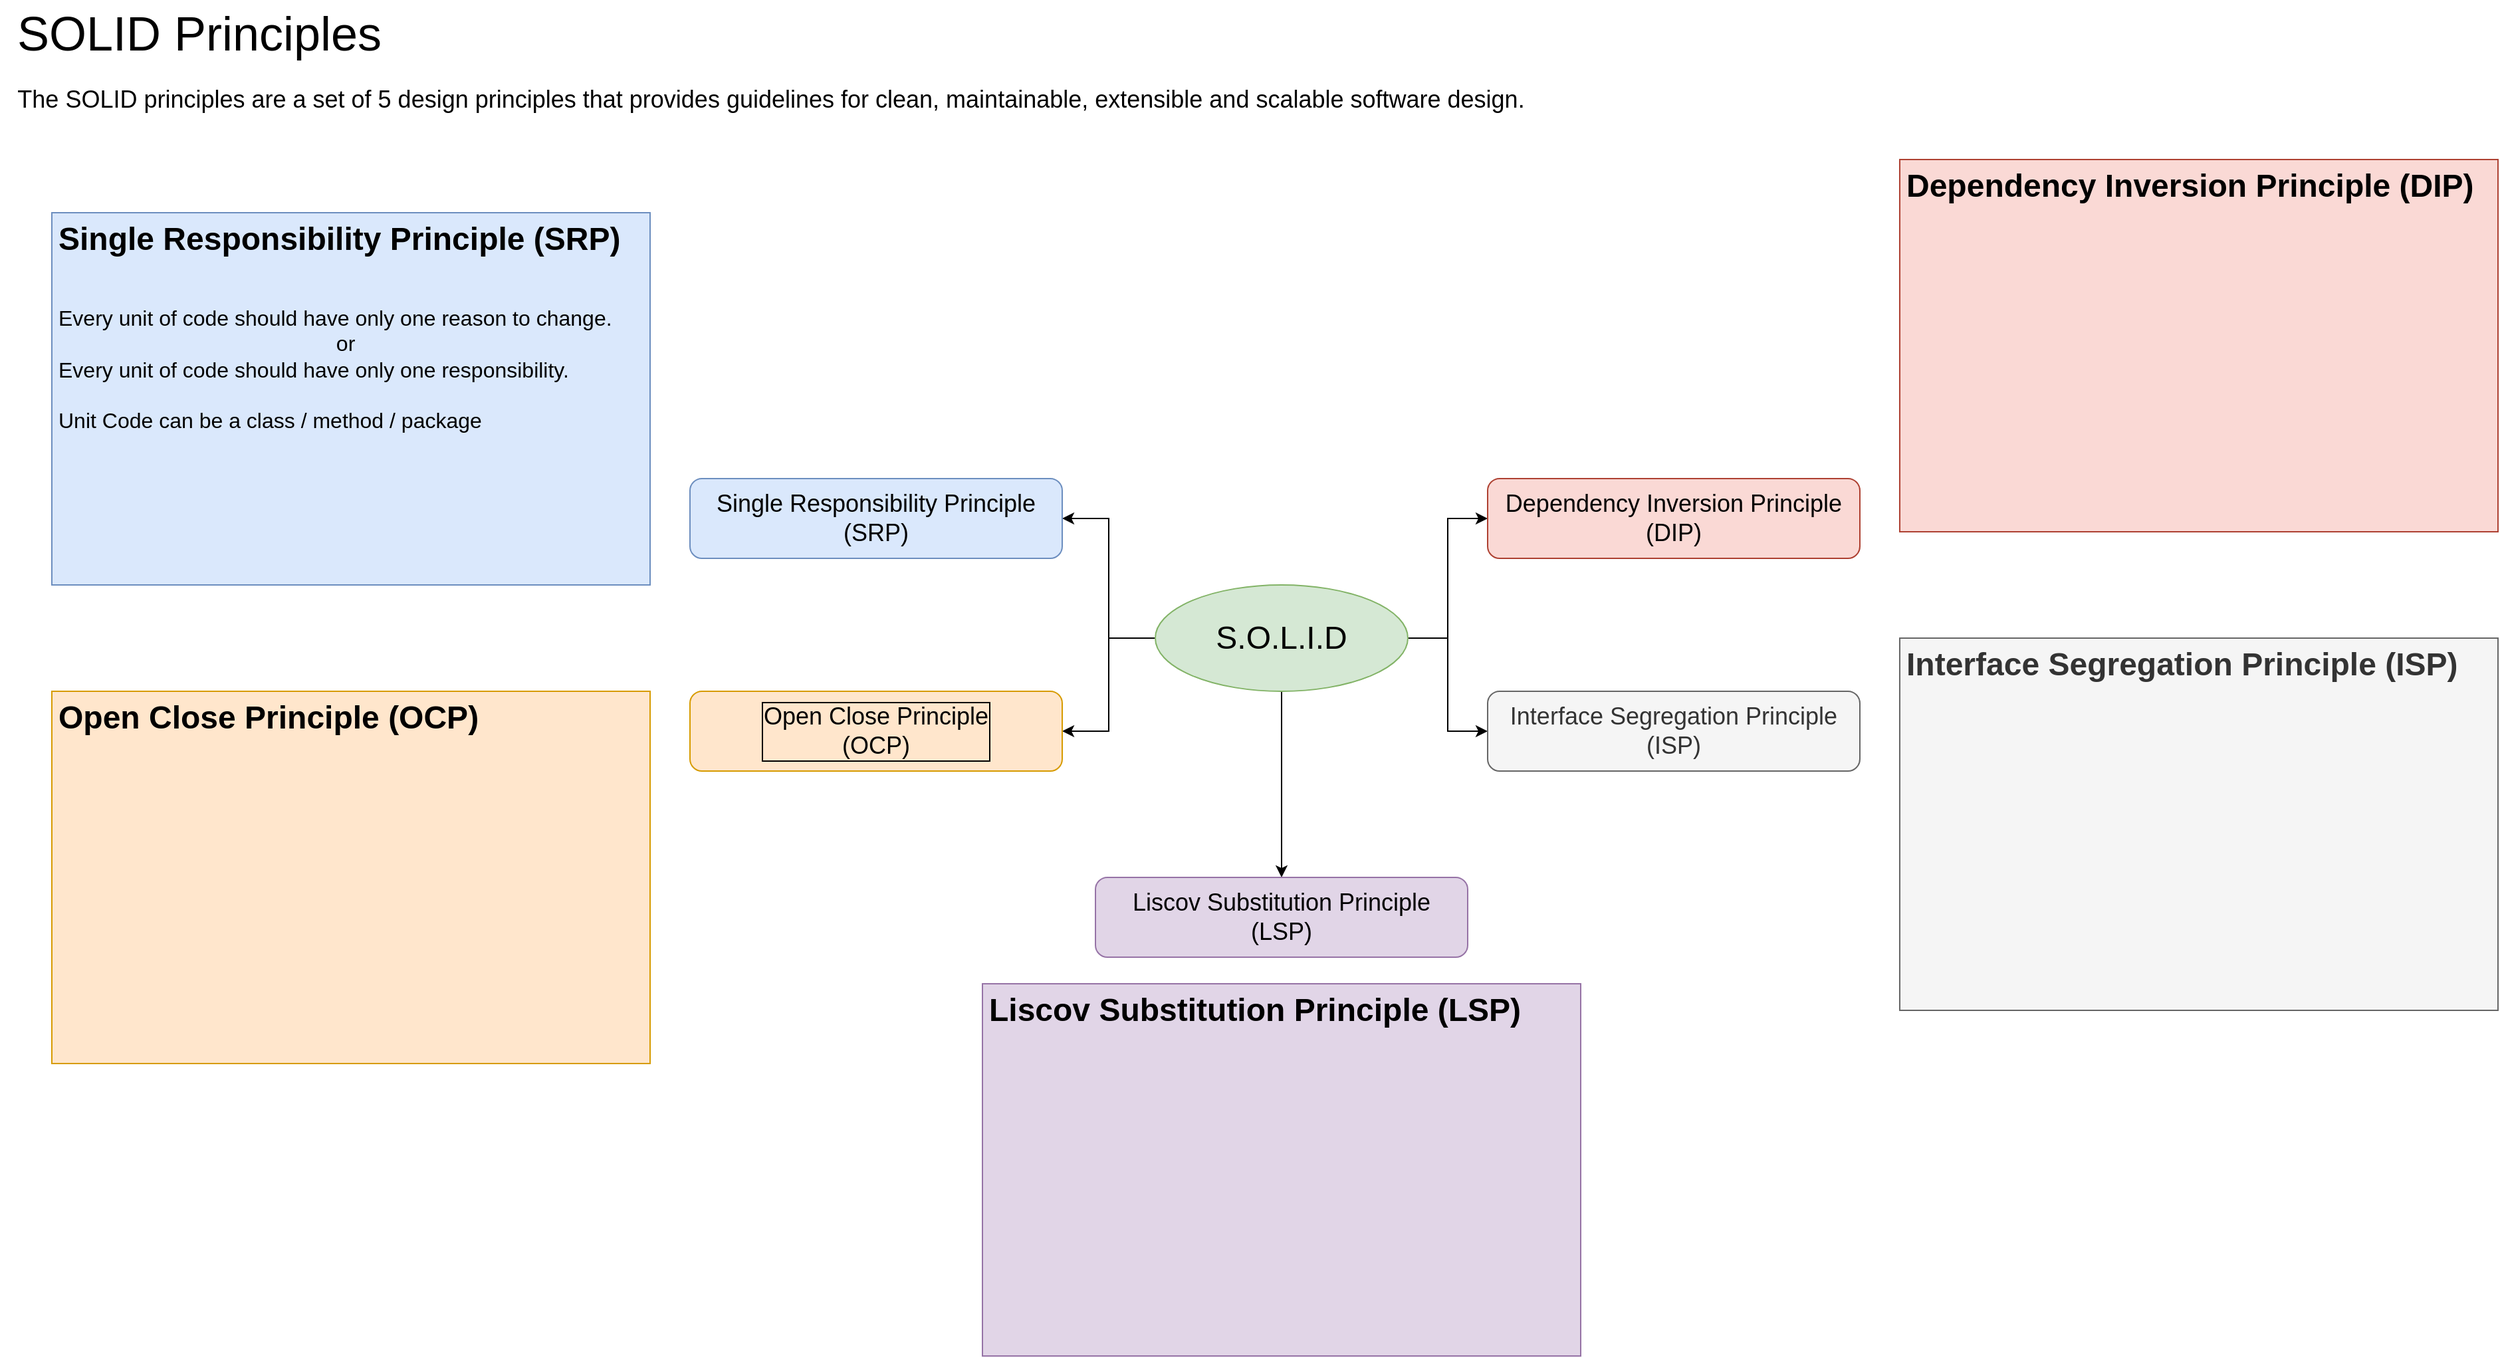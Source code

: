 <mxfile>
    <diagram name="Page-1" id="U-gWTcchUs-p3g92YH2O">
        <mxGraphModel dx="1777" dy="913" grid="1" gridSize="10" guides="1" tooltips="1" connect="1" arrows="1" fold="1" page="1" pageScale="1" pageWidth="2000" pageHeight="3000" math="0" shadow="0">
            <root>
                <mxCell id="0"/>
                <mxCell id="1" parent="0"/>
                <mxCell id="DwHcUVJojfOaEQiR3cPv-1" value="&lt;font style=&quot;font-size: 36px;&quot;&gt;SOLID Principles&lt;/font&gt;" style="text;strokeColor=none;align=center;fillColor=none;html=1;verticalAlign=middle;whiteSpace=wrap;rounded=0;" parent="1" vertex="1">
                    <mxGeometry x="40" y="40" width="300" height="50" as="geometry"/>
                </mxCell>
                <mxCell id="DwHcUVJojfOaEQiR3cPv-8" style="edgeStyle=orthogonalEdgeStyle;rounded=0;orthogonalLoop=1;jettySize=auto;html=1;entryX=1;entryY=0.5;entryDx=0;entryDy=0;" parent="1" source="DwHcUVJojfOaEQiR3cPv-2" target="DwHcUVJojfOaEQiR3cPv-3" edge="1">
                    <mxGeometry relative="1" as="geometry"/>
                </mxCell>
                <mxCell id="DwHcUVJojfOaEQiR3cPv-9" style="edgeStyle=orthogonalEdgeStyle;rounded=0;orthogonalLoop=1;jettySize=auto;html=1;entryX=1;entryY=0.5;entryDx=0;entryDy=0;" parent="1" source="DwHcUVJojfOaEQiR3cPv-2" target="DwHcUVJojfOaEQiR3cPv-4" edge="1">
                    <mxGeometry relative="1" as="geometry"/>
                </mxCell>
                <mxCell id="DwHcUVJojfOaEQiR3cPv-11" style="edgeStyle=orthogonalEdgeStyle;rounded=0;orthogonalLoop=1;jettySize=auto;html=1;" parent="1" source="DwHcUVJojfOaEQiR3cPv-2" target="DwHcUVJojfOaEQiR3cPv-5" edge="1">
                    <mxGeometry relative="1" as="geometry"/>
                </mxCell>
                <mxCell id="DwHcUVJojfOaEQiR3cPv-12" style="edgeStyle=orthogonalEdgeStyle;rounded=0;orthogonalLoop=1;jettySize=auto;html=1;entryX=0;entryY=0.5;entryDx=0;entryDy=0;" parent="1" source="DwHcUVJojfOaEQiR3cPv-2" target="DwHcUVJojfOaEQiR3cPv-6" edge="1">
                    <mxGeometry relative="1" as="geometry"/>
                </mxCell>
                <mxCell id="DwHcUVJojfOaEQiR3cPv-13" style="edgeStyle=orthogonalEdgeStyle;rounded=0;orthogonalLoop=1;jettySize=auto;html=1;entryX=0;entryY=0.5;entryDx=0;entryDy=0;" parent="1" source="DwHcUVJojfOaEQiR3cPv-2" target="DwHcUVJojfOaEQiR3cPv-7" edge="1">
                    <mxGeometry relative="1" as="geometry"/>
                </mxCell>
                <mxCell id="DwHcUVJojfOaEQiR3cPv-2" value="&lt;font style=&quot;font-size: 24px;&quot;&gt;S.O.L.I.D&lt;/font&gt;" style="ellipse;whiteSpace=wrap;html=1;fillColor=#d5e8d4;strokeColor=#82b366;fontColor=#000000;" parent="1" vertex="1">
                    <mxGeometry x="909" y="480" width="190" height="80" as="geometry"/>
                </mxCell>
                <mxCell id="DwHcUVJojfOaEQiR3cPv-3" value="&lt;font style=&quot;font-size: 18px;&quot;&gt;Single Responsibility Principle&lt;br&gt;(SRP)&lt;/font&gt;" style="rounded=1;whiteSpace=wrap;html=1;fillColor=#dae8fc;strokeColor=#6c8ebf;fontColor=#000000;" parent="1" vertex="1">
                    <mxGeometry x="559" y="400" width="280" height="60" as="geometry"/>
                </mxCell>
                <mxCell id="DwHcUVJojfOaEQiR3cPv-4" value="&lt;span style=&quot;font-size: 18px;&quot;&gt;Open Close Principle&lt;br&gt;&lt;/span&gt;&lt;font style=&quot;font-size: 18px;&quot;&gt;(OCP)&lt;/font&gt;" style="rounded=1;whiteSpace=wrap;html=1;fillColor=#ffe6cc;strokeColor=#d79b00;fontColor=#000000;labelBorderColor=default;" parent="1" vertex="1">
                    <mxGeometry x="559" y="560" width="280" height="60" as="geometry"/>
                </mxCell>
                <mxCell id="DwHcUVJojfOaEQiR3cPv-5" value="&lt;span style=&quot;font-size: 18px;&quot;&gt;Liscov Substitution Principle&lt;br&gt;&lt;/span&gt;&lt;font style=&quot;font-size: 18px;&quot;&gt;(LSP)&lt;/font&gt;" style="rounded=1;whiteSpace=wrap;html=1;fillColor=#e1d5e7;strokeColor=#9673a6;fontColor=#000000;" parent="1" vertex="1">
                    <mxGeometry x="864" y="700" width="280" height="60" as="geometry"/>
                </mxCell>
                <mxCell id="DwHcUVJojfOaEQiR3cPv-6" value="&lt;span style=&quot;font-size: 18px;&quot;&gt;Interface Segregation Principle&lt;br&gt;&lt;/span&gt;&lt;font style=&quot;font-size: 18px;&quot;&gt;(ISP)&lt;/font&gt;" style="rounded=1;whiteSpace=wrap;html=1;fillColor=#f5f5f5;fontColor=#333333;strokeColor=#666666;" parent="1" vertex="1">
                    <mxGeometry x="1159" y="560" width="280" height="60" as="geometry"/>
                </mxCell>
                <mxCell id="DwHcUVJojfOaEQiR3cPv-7" value="&lt;span style=&quot;font-size: 18px;&quot;&gt;Dependency Inversion Principle&lt;br&gt;&lt;/span&gt;&lt;font style=&quot;font-size: 18px;&quot;&gt;(DIP)&lt;/font&gt;" style="rounded=1;whiteSpace=wrap;html=1;fillColor=#fad9d5;strokeColor=#ae4132;fontColor=#000000;" parent="1" vertex="1">
                    <mxGeometry x="1159" y="400" width="280" height="60" as="geometry"/>
                </mxCell>
                <mxCell id="DwHcUVJojfOaEQiR3cPv-14" value="&lt;h1&gt;Single Responsibility Principle (SRP)&lt;/h1&gt;&lt;div&gt;&lt;font style=&quot;font-size: 16px;&quot;&gt;&lt;br&gt;&lt;/font&gt;&lt;/div&gt;&lt;div&gt;&lt;font style=&quot;font-size: 16px;&quot;&gt;Every unit of code should have only one reason to change.&lt;/font&gt;&lt;/div&gt;&lt;div&gt;&lt;font size=&quot;3&quot;&gt;&amp;nbsp; &amp;nbsp; &amp;nbsp; &amp;nbsp; &amp;nbsp; &amp;nbsp; &amp;nbsp; &amp;nbsp; &amp;nbsp; &amp;nbsp; &amp;nbsp; &amp;nbsp; &amp;nbsp; &amp;nbsp; &amp;nbsp; &amp;nbsp; &amp;nbsp; &amp;nbsp; &amp;nbsp; &amp;nbsp; &amp;nbsp; &amp;nbsp; &amp;nbsp; &amp;nbsp;or&lt;/font&gt;&lt;/div&gt;&lt;div&gt;&lt;font size=&quot;3&quot;&gt;Every unit of code should have only one responsibility.&lt;/font&gt;&lt;/div&gt;&lt;div&gt;&lt;font size=&quot;3&quot;&gt;&lt;br&gt;&lt;/font&gt;&lt;/div&gt;&lt;div&gt;&lt;font size=&quot;3&quot;&gt;Unit Code can be a class / method / package&lt;/font&gt;&lt;/div&gt;" style="text;html=1;strokeColor=#6c8ebf;fillColor=#dae8fc;spacing=5;spacingTop=-20;whiteSpace=wrap;overflow=hidden;rounded=0;fontColor=#000000;" parent="1" vertex="1">
                    <mxGeometry x="79" y="200" width="450" height="280" as="geometry"/>
                </mxCell>
                <mxCell id="DwHcUVJojfOaEQiR3cPv-15" value="&lt;h1&gt;Open Close Principle (OCP)&lt;/h1&gt;" style="text;html=1;strokeColor=#d79b00;fillColor=#ffe6cc;spacing=5;spacingTop=-20;whiteSpace=wrap;overflow=hidden;rounded=0;fontColor=#000000;" parent="1" vertex="1">
                    <mxGeometry x="79" y="560" width="450" height="280" as="geometry"/>
                </mxCell>
                <mxCell id="DwHcUVJojfOaEQiR3cPv-16" value="&lt;h1&gt;Liscov Substitution Principle (LSP)&lt;/h1&gt;" style="text;html=1;strokeColor=#9673a6;fillColor=#e1d5e7;spacing=5;spacingTop=-20;whiteSpace=wrap;overflow=hidden;rounded=0;fontColor=#000000;" parent="1" vertex="1">
                    <mxGeometry x="779" y="780" width="450" height="280" as="geometry"/>
                </mxCell>
                <mxCell id="DwHcUVJojfOaEQiR3cPv-17" value="&lt;h1&gt;Dependency Inversion Principle (DIP)&lt;/h1&gt;" style="text;html=1;strokeColor=#ae4132;fillColor=#fad9d5;spacing=5;spacingTop=-20;whiteSpace=wrap;overflow=hidden;rounded=0;fontColor=#000000;" parent="1" vertex="1">
                    <mxGeometry x="1469" y="160" width="450" height="280" as="geometry"/>
                </mxCell>
                <mxCell id="DwHcUVJojfOaEQiR3cPv-18" value="&lt;h1&gt;Interface Segregation Principle (ISP)&lt;/h1&gt;" style="text;html=1;strokeColor=#666666;fillColor=#f5f5f5;spacing=5;spacingTop=-20;whiteSpace=wrap;overflow=hidden;rounded=0;fontColor=#333333;" parent="1" vertex="1">
                    <mxGeometry x="1469" y="520" width="450" height="280" as="geometry"/>
                </mxCell>
                <mxCell id="DwHcUVJojfOaEQiR3cPv-19" value="&lt;font style=&quot;font-size: 18px;&quot;&gt;The SOLID principles are a set of 5 design principles that provides guidelines for clean, maintainable, extensible and scalable software design.&lt;/font&gt;" style="text;html=1;strokeColor=none;fillColor=none;align=center;verticalAlign=middle;whiteSpace=wrap;rounded=0;" parent="1" vertex="1">
                    <mxGeometry x="40" y="100" width="1160" height="30" as="geometry"/>
                </mxCell>
            </root>
        </mxGraphModel>
    </diagram>
</mxfile>